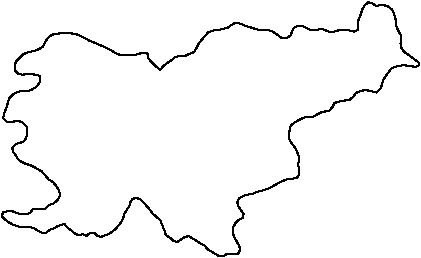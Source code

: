 #FIG 3.2
Portrait
Center
Metric
A4      
100.00
Single
-2
# Slovenia
1200 2
2 3 0 1 0 7 48 -1 -1 0.000 1 0 7 0 0 338
	 2351 1529 2325 1533 2295 1533 2268 1544 2238 1555 2212 1570
	 2186 1585 2160 1600 2130 1611 2103 1619 2073 1626 2047 1638
	 2017 1645 1991 1649 1964 1660 1938 1675 1927 1701 1934 1728
	 1949 1754 1972 1784 1968 1814 1942 1825 1916 1848 1901 1874
	 1893 1900 1897 1930 1908 1956 1927 1990 1942 2016 1946 2043
	 1934 2069 1908 2073 1882 2069 1856 2069 1829 2088 1799 2088
	 1773 2073 1743 2054 1717 2039 1694 2013 1668 1998 1638 1979
	 1612 1964 1582 1945 1552 1949 1526 1968 1499 1986 1473 1979
	 1447 1956 1417 1938 1409 1911 1398 1885 1387 1855 1376 1829
	 1349 1806 1323 1784 1305 1758 1278 1728 1256 1701 1230 1679
	 1203 1671 1177 1679 1162 1705 1155 1731 1136 1758 1121 1784
	 1113 1810 1102 1836 1083 1863 1061 1889 1035 1911 1008 1930
	 982 1938 956 1949 929 1945 903 1919 877 1919 851 1941
	 821 1930 794 1938 768 1926 742 1904 716 1885 693 1859
	 667 1863 641 1874 615 1889 585 1900 558 1923 532 1919
	 506 1908 479 1889 453 1881 427 1878 397 1881 371 1878
	 345 1870 318 1859 292 1844 262 1821 244 1800 255 1774
	 304 1762 330 1770 360 1781 390 1789 420 1789 450 1774
	 469 1747 499 1751 525 1751 555 1747 581 1721 608 1714
	 634 1695 656 1669 660 1642 652 1616 634 1586 608 1556
	 581 1541 559 1515 529 1481 502 1466 476 1451 446 1436
	 420 1429 386 1414 360 1395 345 1369 326 1342 319 1312
	 345 1286 371 1279 401 1268 420 1241 424 1211 427 1185
	 420 1159 394 1133 364 1121 334 1125 308 1129 281 1129
	 255 1103 259 1076 270 1046 281 1016 289 986 300 956
	 326 930 356 915 382 907 409 907 435 907 461 896
	 487 881 510 855 521 829 514 799 487 791 457 787
	 427 784 397 791 367 787 338 761 338 724 345 698
	 371 671 397 645 424 634 454 626 484 619 510 608
	 536 593 551 566 566 540 589 514 615 502 645 499
	 675 490 701 490 727 494 757 498 787 505 813 517
	 843 532 869 547 896 558 922 569 948 580 978 592
	 1008 607 1038 625 1065 640 1095 652 1132 652 1158 652
	 1188 652 1218 644 1252 633 1286 640 1290 670 1316 704
	 1349 734 1376 756 1398 730 1424 708 1454 689 1481 667
	 1507 659 1533 659 1559 655 1589 640 1619 629 1634 603
	 1649 573 1672 543 1694 517 1717 490 1743 479 1769 471
	 1796 471 1826 464 1856 456 1882 438 1908 423 1938 423
	 1968 434 1994 445 2024 453 2055 464 2088 471 2115 471
	 2141 471 2171 479 2197 494 2223 513 2250 532 2280 528
	 2306 513 2317 486 2332 456 2358 441 2385 441 2415 453
	 2441 468 2475 475 2505 468 2531 464 2561 475 2587 486
	 2617 483 2647 475 2673 468 2699 468 2729 475 2759 483
	 2786 471 2786 441 2789 412 2801 378 2812 352 2819 325
	 2838 295 2864 273 2891 280 2917 299 2947 295 2977 295
	 3003 303 3029 322 3044 348 3052 374 3059 400 3059 430
	 3067 456 3082 486 3097 513 3097 543 3093 569 3097 595
	 3116 625 3142 644 3168 663 3194 682 3224 704 3221 730
	 3194 734 3168 730 3142 726 3112 723 3078 730 3052 734
	 3026 749 3007 775 2984 805 2969 831 2962 858 2951 888
	 2924 918 2891 910 2857 903 2827 903 2801 910 2774 921
	 2756 948 2729 970 2703 974 2677 978 2647 985 2621 993
	 2609 1019 2583 1049 2557 1053 2527 1060 2497 1075 2471 1090
	 2445 1094 2418 1094 2392 1102 2362 1117 2336 1132 2310 1154
	 2302 1180 2298 1207 2295 1233 2302 1263 2325 1293 2343 1319
	 2355 1345 2366 1375 2370 1401 2362 1428 2366 1458 2366 1484
	 2366 1510 2351 1529
